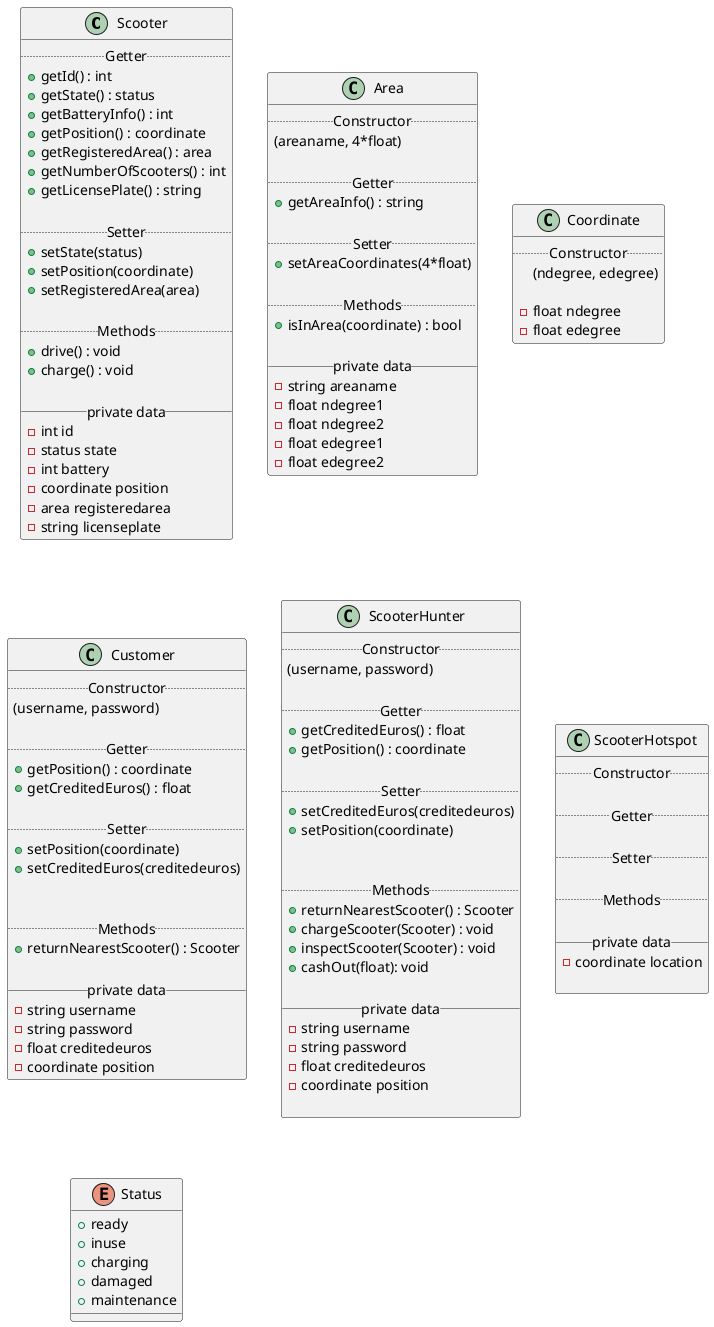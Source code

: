 @startuml





skinparam componentStyle uml2



class Scooter {
    .. Getter ..
  + getId() : int
  + getState() : status
  + getBatteryInfo() : int
  + getPosition() : coordinate
  + getRegisteredArea() : area
  + getNumberOfScooters() : int
  + getLicensePlate() : string

  .. Setter ..
  + setState(status)
  + setPosition(coordinate)
  + setRegisteredArea(area)

  .. Methods ..
  + drive() : void
  + charge() : void

  __ private data __
  -int id
  -status state
  -int battery
  -coordinate position
  -area registeredarea
  -string licenseplate
}

class Area {
  .. Constructor ..
  (areaname, 4*float)

  .. Getter ..
  + getAreaInfo() : string

  .. Setter ..
  + setAreaCoordinates(4*float)

  .. Methods ..
  + isInArea(coordinate) : bool

  __ private data __
  -string areaname
  -float ndegree1
  -float ndegree2
  -float edegree1
  -float edegree2
}



class Coordinate {
  .. Constructor ..
  (ndegree, edegree)

  -float ndegree
  -float edegree
}


class Customer {
  .. Constructor ..
  (username, password)

  .. Getter ..
  + getPosition() : coordinate
  + getCreditedEuros() : float

  .. Setter ..
  + setPosition(coordinate)
  + setCreditedEuros(creditedeuros)


  .. Methods ..
  + returnNearestScooter() : Scooter

  __ private data __
  -string username
  -string password
  -float creditedeuros
  -coordinate position
}

class ScooterHunter {
  .. Constructor ..
    (username, password)

  .. Getter ..
  + getCreditedEuros() : float
  + getPosition() : coordinate

  .. Setter ..
  + setCreditedEuros(creditedeuros)
  + setPosition(coordinate)


  .. Methods ..
  + returnNearestScooter() : Scooter
  + chargeScooter(Scooter) : void
  + inspectScooter(Scooter) : void
  + cashOut(float): void

  __ private data __
  -string username
  -string password
  -float creditedeuros
  -coordinate position

}

class ScooterHotspot {
  .. Constructor ..

  .. Getter ..

  .. Setter ..

  .. Methods ..

  __ private data __
  -coordinate location

}

enum Status {
  + ready
  + inuse
  + charging
  + damaged
  + maintenance
}







@enduml
